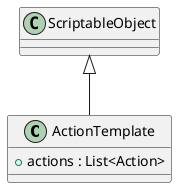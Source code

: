 @startuml
class ActionTemplate {
    + actions : List<Action>
}
ScriptableObject <|-- ActionTemplate
@enduml
